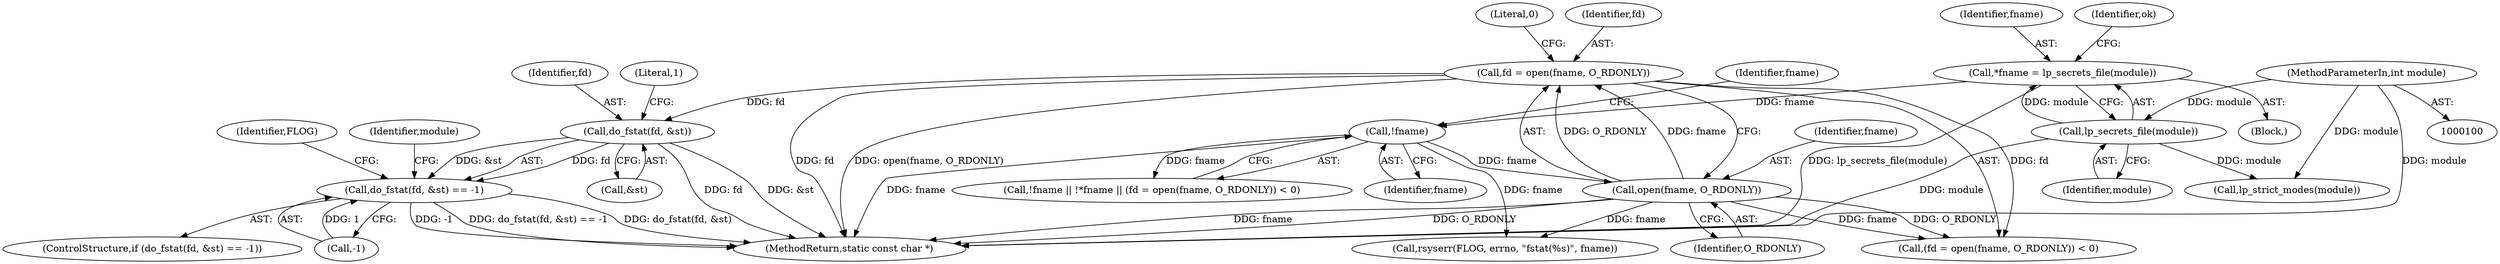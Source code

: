 digraph "1_samba_0dedfbce2c1b851684ba658861fe9d620636c56a@del" {
"1000153" [label="(Call,do_fstat(fd, &st))"];
"1000143" [label="(Call,fd = open(fname, O_RDONLY))"];
"1000145" [label="(Call,open(fname, O_RDONLY))"];
"1000136" [label="(Call,!fname)"];
"1000110" [label="(Call,*fname = lp_secrets_file(module))"];
"1000112" [label="(Call,lp_secrets_file(module))"];
"1000101" [label="(MethodParameterIn,int module)"];
"1000152" [label="(Call,do_fstat(fd, &st) == -1)"];
"1000197" [label="(MethodReturn,static const char *)"];
"1000148" [label="(Literal,0)"];
"1000143" [label="(Call,fd = open(fname, O_RDONLY))"];
"1000136" [label="(Call,!fname)"];
"1000111" [label="(Identifier,fname)"];
"1000171" [label="(Identifier,module)"];
"1000147" [label="(Identifier,O_RDONLY)"];
"1000135" [label="(Call,!fname || !*fname || (fd = open(fname, O_RDONLY)) < 0)"];
"1000151" [label="(ControlStructure,if (do_fstat(fd, &st) == -1))"];
"1000160" [label="(Call,rsyserr(FLOG, errno, \"fstat(%s)\", fname))"];
"1000112" [label="(Call,lp_secrets_file(module))"];
"1000146" [label="(Identifier,fname)"];
"1000144" [label="(Identifier,fd)"];
"1000145" [label="(Call,open(fname, O_RDONLY))"];
"1000152" [label="(Call,do_fstat(fd, &st) == -1)"];
"1000141" [label="(Identifier,fname)"];
"1000113" [label="(Identifier,module)"];
"1000157" [label="(Call,-1)"];
"1000110" [label="(Call,*fname = lp_secrets_file(module))"];
"1000170" [label="(Call,lp_strict_modes(module))"];
"1000142" [label="(Call,(fd = open(fname, O_RDONLY)) < 0)"];
"1000101" [label="(MethodParameterIn,int module)"];
"1000118" [label="(Identifier,ok)"];
"1000161" [label="(Identifier,FLOG)"];
"1000137" [label="(Identifier,fname)"];
"1000106" [label="(Block,)"];
"1000154" [label="(Identifier,fd)"];
"1000158" [label="(Literal,1)"];
"1000153" [label="(Call,do_fstat(fd, &st))"];
"1000155" [label="(Call,&st)"];
"1000153" -> "1000152"  [label="AST: "];
"1000153" -> "1000155"  [label="CFG: "];
"1000154" -> "1000153"  [label="AST: "];
"1000155" -> "1000153"  [label="AST: "];
"1000158" -> "1000153"  [label="CFG: "];
"1000153" -> "1000197"  [label="DDG: fd"];
"1000153" -> "1000197"  [label="DDG: &st"];
"1000153" -> "1000152"  [label="DDG: fd"];
"1000153" -> "1000152"  [label="DDG: &st"];
"1000143" -> "1000153"  [label="DDG: fd"];
"1000143" -> "1000142"  [label="AST: "];
"1000143" -> "1000145"  [label="CFG: "];
"1000144" -> "1000143"  [label="AST: "];
"1000145" -> "1000143"  [label="AST: "];
"1000148" -> "1000143"  [label="CFG: "];
"1000143" -> "1000197"  [label="DDG: fd"];
"1000143" -> "1000197"  [label="DDG: open(fname, O_RDONLY)"];
"1000143" -> "1000142"  [label="DDG: fd"];
"1000145" -> "1000143"  [label="DDG: fname"];
"1000145" -> "1000143"  [label="DDG: O_RDONLY"];
"1000145" -> "1000147"  [label="CFG: "];
"1000146" -> "1000145"  [label="AST: "];
"1000147" -> "1000145"  [label="AST: "];
"1000145" -> "1000197"  [label="DDG: fname"];
"1000145" -> "1000197"  [label="DDG: O_RDONLY"];
"1000145" -> "1000142"  [label="DDG: fname"];
"1000145" -> "1000142"  [label="DDG: O_RDONLY"];
"1000136" -> "1000145"  [label="DDG: fname"];
"1000145" -> "1000160"  [label="DDG: fname"];
"1000136" -> "1000135"  [label="AST: "];
"1000136" -> "1000137"  [label="CFG: "];
"1000137" -> "1000136"  [label="AST: "];
"1000141" -> "1000136"  [label="CFG: "];
"1000135" -> "1000136"  [label="CFG: "];
"1000136" -> "1000197"  [label="DDG: fname"];
"1000136" -> "1000135"  [label="DDG: fname"];
"1000110" -> "1000136"  [label="DDG: fname"];
"1000136" -> "1000160"  [label="DDG: fname"];
"1000110" -> "1000106"  [label="AST: "];
"1000110" -> "1000112"  [label="CFG: "];
"1000111" -> "1000110"  [label="AST: "];
"1000112" -> "1000110"  [label="AST: "];
"1000118" -> "1000110"  [label="CFG: "];
"1000110" -> "1000197"  [label="DDG: lp_secrets_file(module)"];
"1000112" -> "1000110"  [label="DDG: module"];
"1000112" -> "1000113"  [label="CFG: "];
"1000113" -> "1000112"  [label="AST: "];
"1000112" -> "1000197"  [label="DDG: module"];
"1000101" -> "1000112"  [label="DDG: module"];
"1000112" -> "1000170"  [label="DDG: module"];
"1000101" -> "1000100"  [label="AST: "];
"1000101" -> "1000197"  [label="DDG: module"];
"1000101" -> "1000170"  [label="DDG: module"];
"1000152" -> "1000151"  [label="AST: "];
"1000152" -> "1000157"  [label="CFG: "];
"1000157" -> "1000152"  [label="AST: "];
"1000161" -> "1000152"  [label="CFG: "];
"1000171" -> "1000152"  [label="CFG: "];
"1000152" -> "1000197"  [label="DDG: -1"];
"1000152" -> "1000197"  [label="DDG: do_fstat(fd, &st) == -1"];
"1000152" -> "1000197"  [label="DDG: do_fstat(fd, &st)"];
"1000157" -> "1000152"  [label="DDG: 1"];
}
